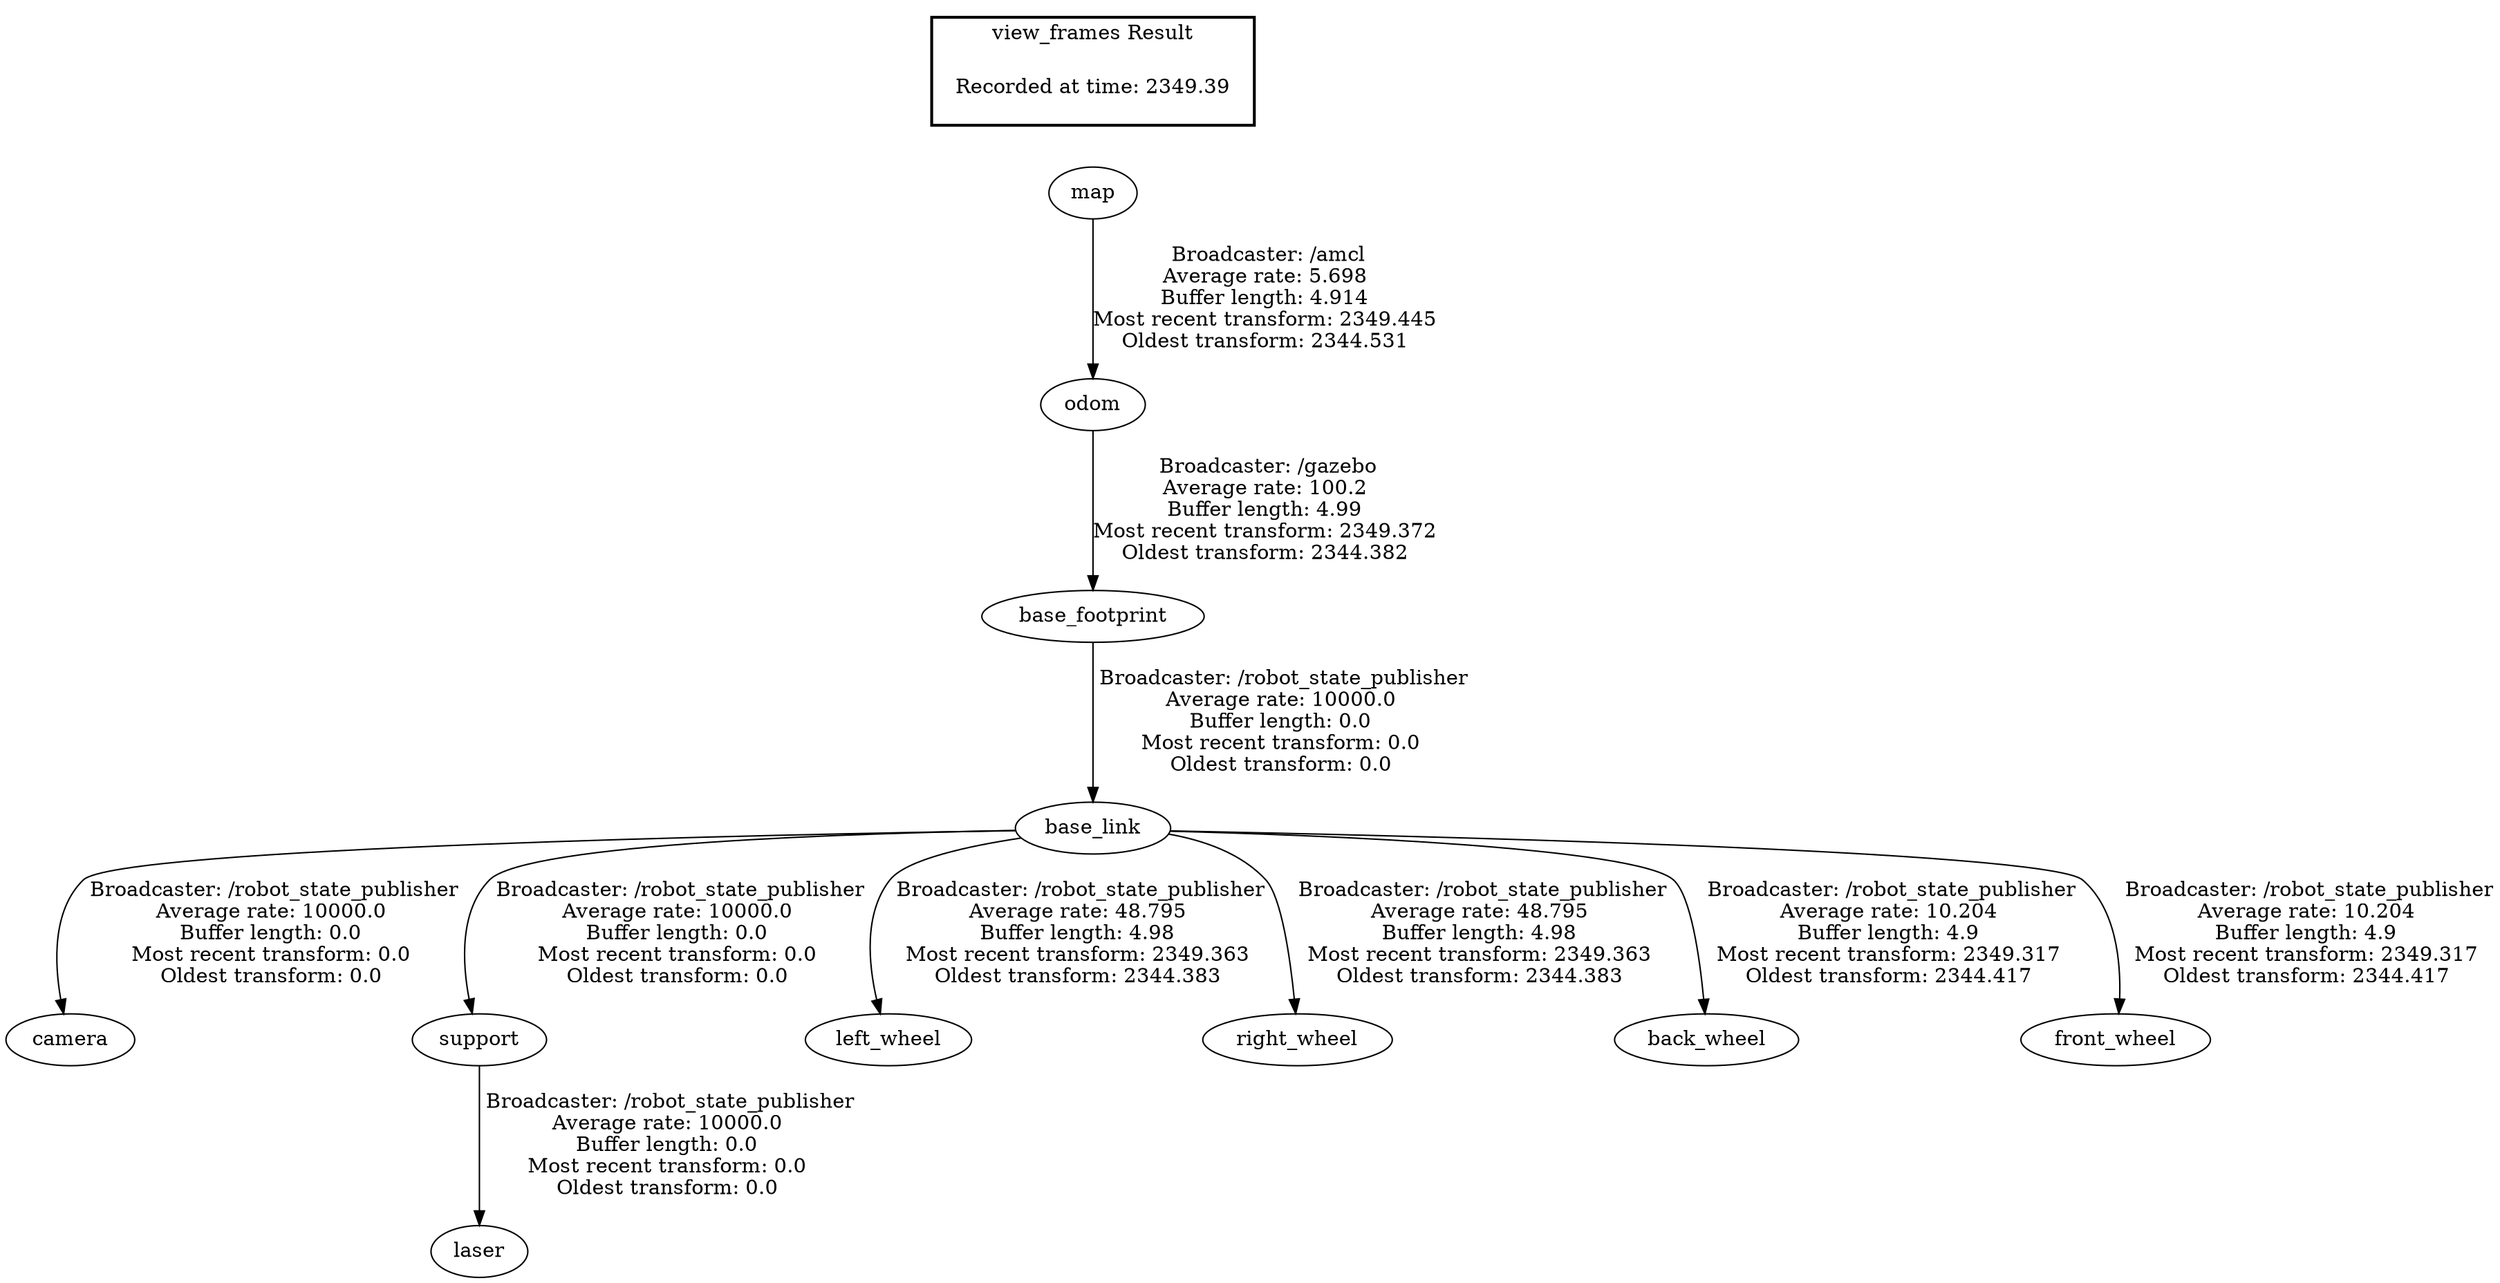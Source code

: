 digraph G {
"base_footprint" -> "base_link"[label=" Broadcaster: /robot_state_publisher\nAverage rate: 10000.0\nBuffer length: 0.0\nMost recent transform: 0.0\nOldest transform: 0.0\n"];
"odom" -> "base_footprint"[label=" Broadcaster: /gazebo\nAverage rate: 100.2\nBuffer length: 4.99\nMost recent transform: 2349.372\nOldest transform: 2344.382\n"];
"base_link" -> "camera"[label=" Broadcaster: /robot_state_publisher\nAverage rate: 10000.0\nBuffer length: 0.0\nMost recent transform: 0.0\nOldest transform: 0.0\n"];
"support" -> "laser"[label=" Broadcaster: /robot_state_publisher\nAverage rate: 10000.0\nBuffer length: 0.0\nMost recent transform: 0.0\nOldest transform: 0.0\n"];
"base_link" -> "support"[label=" Broadcaster: /robot_state_publisher\nAverage rate: 10000.0\nBuffer length: 0.0\nMost recent transform: 0.0\nOldest transform: 0.0\n"];
"map" -> "odom"[label=" Broadcaster: /amcl\nAverage rate: 5.698\nBuffer length: 4.914\nMost recent transform: 2349.445\nOldest transform: 2344.531\n"];
"base_link" -> "left_wheel"[label=" Broadcaster: /robot_state_publisher\nAverage rate: 48.795\nBuffer length: 4.98\nMost recent transform: 2349.363\nOldest transform: 2344.383\n"];
"base_link" -> "right_wheel"[label=" Broadcaster: /robot_state_publisher\nAverage rate: 48.795\nBuffer length: 4.98\nMost recent transform: 2349.363\nOldest transform: 2344.383\n"];
"base_link" -> "back_wheel"[label=" Broadcaster: /robot_state_publisher\nAverage rate: 10.204\nBuffer length: 4.9\nMost recent transform: 2349.317\nOldest transform: 2344.417\n"];
"base_link" -> "front_wheel"[label=" Broadcaster: /robot_state_publisher\nAverage rate: 10.204\nBuffer length: 4.9\nMost recent transform: 2349.317\nOldest transform: 2344.417\n"];
edge [style=invis];
 subgraph cluster_legend { style=bold; color=black; label ="view_frames Result";
"Recorded at time: 2349.39"[ shape=plaintext ] ;
}->"map";
}